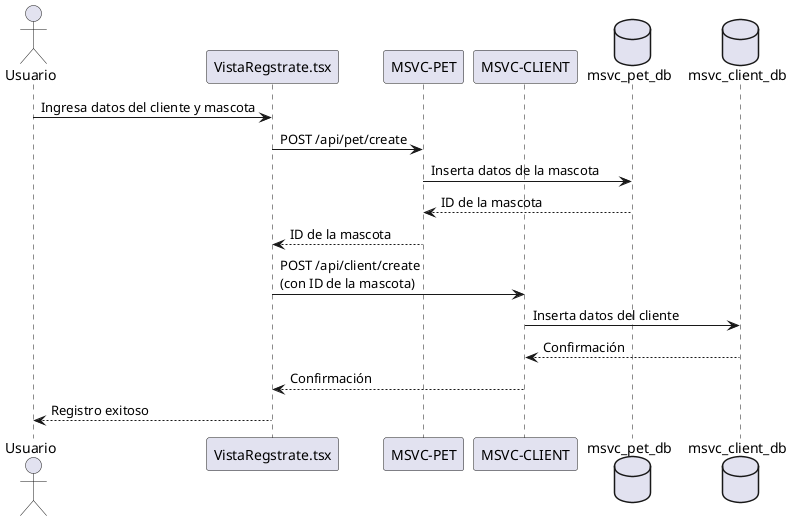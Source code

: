 @startuml
actor Usuario as User

participant "VistaRegstrate.tsx" as Frontend
participant "MSVC-PET" as PetService
participant "MSVC-CLIENT" as ClientService
database "msvc_pet_db" as PetDB
database "msvc_client_db" as ClientDB

User -> Frontend: Ingresa datos del cliente y mascota
Frontend -> PetService: POST /api/pet/create
PetService -> PetDB: Inserta datos de la mascota
PetDB --> PetService: ID de la mascota
PetService --> Frontend: ID de la mascota

Frontend -> ClientService: POST /api/client/create\n(con ID de la mascota)
ClientService -> ClientDB: Inserta datos del cliente
ClientDB --> ClientService: Confirmación
ClientService --> Frontend: Confirmación

Frontend --> User: Registro exitoso
@enduml